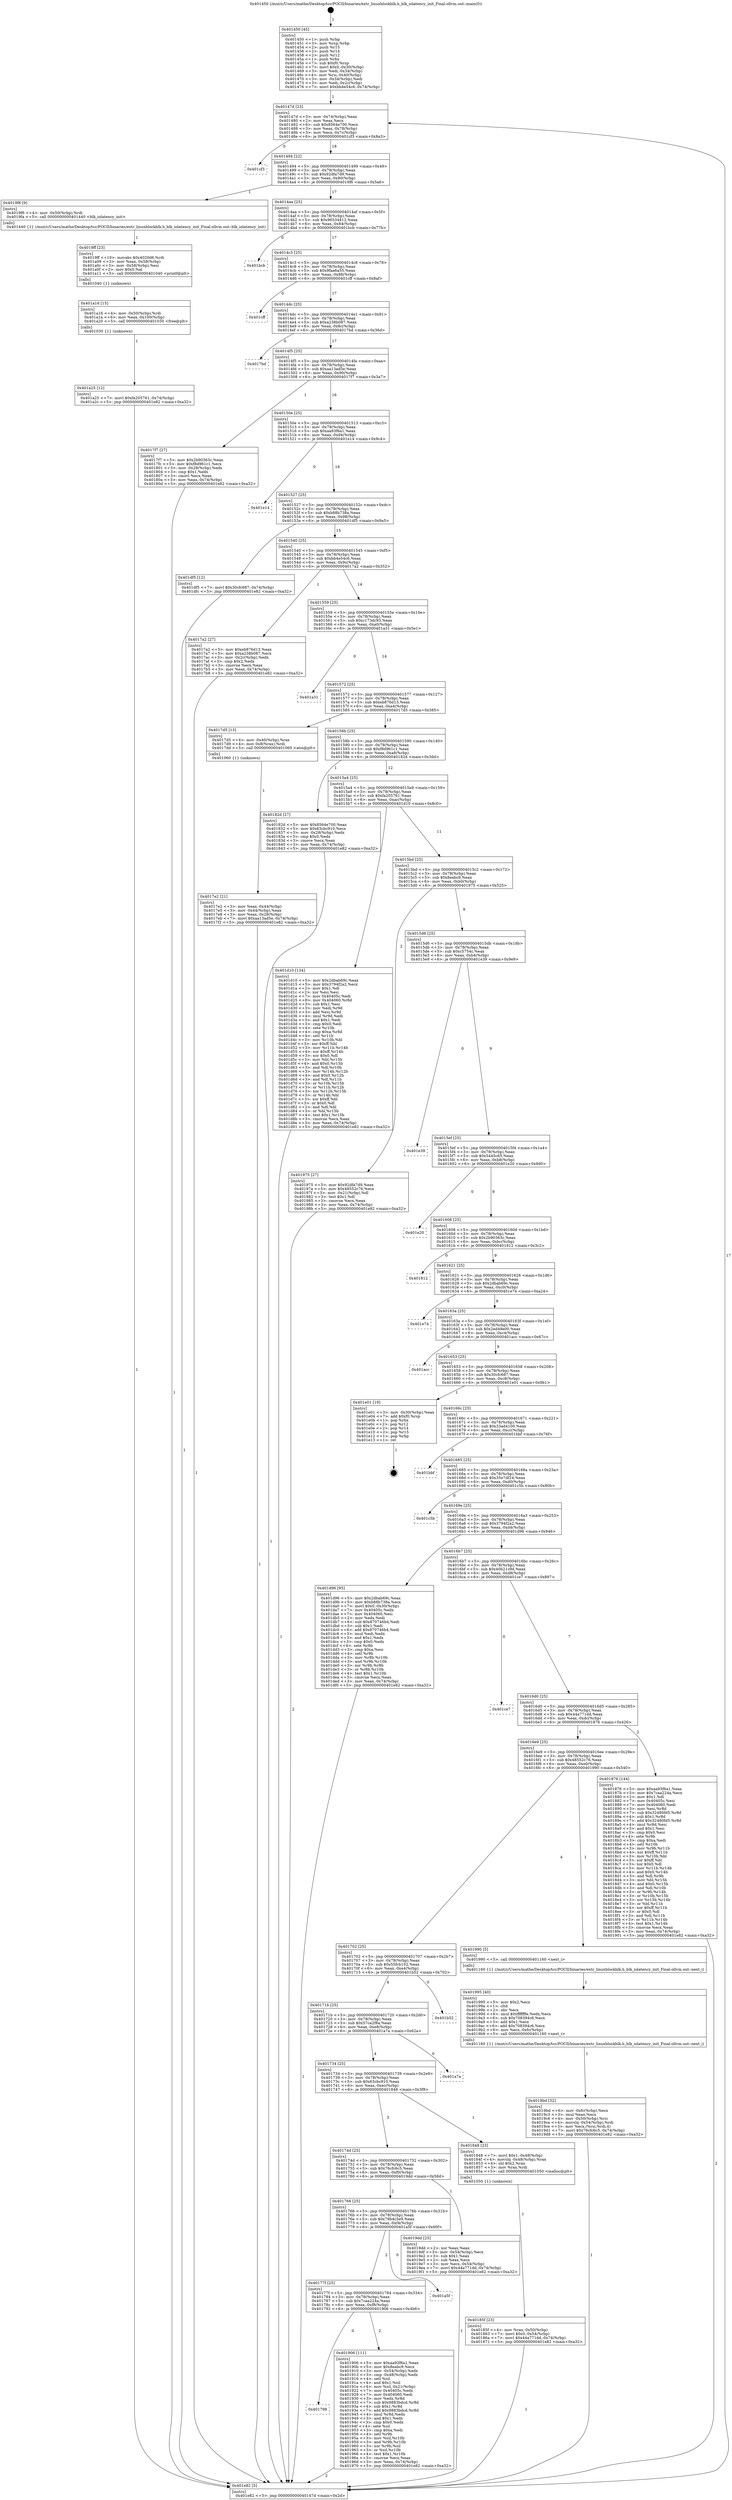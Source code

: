 digraph "0x401450" {
  label = "0x401450 (/mnt/c/Users/mathe/Desktop/tcc/POCII/binaries/extr_linuxblockblk.h_blk_iolatency_init_Final-ollvm.out::main(0))"
  labelloc = "t"
  node[shape=record]

  Entry [label="",width=0.3,height=0.3,shape=circle,fillcolor=black,style=filled]
  "0x40147d" [label="{
     0x40147d [23]\l
     | [instrs]\l
     &nbsp;&nbsp;0x40147d \<+3\>: mov -0x74(%rbp),%eax\l
     &nbsp;&nbsp;0x401480 \<+2\>: mov %eax,%ecx\l
     &nbsp;&nbsp;0x401482 \<+6\>: sub $0x8564e700,%ecx\l
     &nbsp;&nbsp;0x401488 \<+3\>: mov %eax,-0x78(%rbp)\l
     &nbsp;&nbsp;0x40148b \<+3\>: mov %ecx,-0x7c(%rbp)\l
     &nbsp;&nbsp;0x40148e \<+6\>: je 0000000000401cf3 \<main+0x8a3\>\l
  }"]
  "0x401cf3" [label="{
     0x401cf3\l
  }", style=dashed]
  "0x401494" [label="{
     0x401494 [22]\l
     | [instrs]\l
     &nbsp;&nbsp;0x401494 \<+5\>: jmp 0000000000401499 \<main+0x49\>\l
     &nbsp;&nbsp;0x401499 \<+3\>: mov -0x78(%rbp),%eax\l
     &nbsp;&nbsp;0x40149c \<+5\>: sub $0x92dfa7d9,%eax\l
     &nbsp;&nbsp;0x4014a1 \<+3\>: mov %eax,-0x80(%rbp)\l
     &nbsp;&nbsp;0x4014a4 \<+6\>: je 00000000004019f6 \<main+0x5a6\>\l
  }"]
  Exit [label="",width=0.3,height=0.3,shape=circle,fillcolor=black,style=filled,peripheries=2]
  "0x4019f6" [label="{
     0x4019f6 [9]\l
     | [instrs]\l
     &nbsp;&nbsp;0x4019f6 \<+4\>: mov -0x50(%rbp),%rdi\l
     &nbsp;&nbsp;0x4019fa \<+5\>: call 0000000000401440 \<blk_iolatency_init\>\l
     | [calls]\l
     &nbsp;&nbsp;0x401440 \{1\} (/mnt/c/Users/mathe/Desktop/tcc/POCII/binaries/extr_linuxblockblk.h_blk_iolatency_init_Final-ollvm.out::blk_iolatency_init)\l
  }"]
  "0x4014aa" [label="{
     0x4014aa [25]\l
     | [instrs]\l
     &nbsp;&nbsp;0x4014aa \<+5\>: jmp 00000000004014af \<main+0x5f\>\l
     &nbsp;&nbsp;0x4014af \<+3\>: mov -0x78(%rbp),%eax\l
     &nbsp;&nbsp;0x4014b2 \<+5\>: sub $0x96534412,%eax\l
     &nbsp;&nbsp;0x4014b7 \<+6\>: mov %eax,-0x84(%rbp)\l
     &nbsp;&nbsp;0x4014bd \<+6\>: je 0000000000401bcb \<main+0x77b\>\l
  }"]
  "0x401a25" [label="{
     0x401a25 [12]\l
     | [instrs]\l
     &nbsp;&nbsp;0x401a25 \<+7\>: movl $0xfa205761,-0x74(%rbp)\l
     &nbsp;&nbsp;0x401a2c \<+5\>: jmp 0000000000401e82 \<main+0xa32\>\l
  }"]
  "0x401bcb" [label="{
     0x401bcb\l
  }", style=dashed]
  "0x4014c3" [label="{
     0x4014c3 [25]\l
     | [instrs]\l
     &nbsp;&nbsp;0x4014c3 \<+5\>: jmp 00000000004014c8 \<main+0x78\>\l
     &nbsp;&nbsp;0x4014c8 \<+3\>: mov -0x78(%rbp),%eax\l
     &nbsp;&nbsp;0x4014cb \<+5\>: sub $0x9faa6a55,%eax\l
     &nbsp;&nbsp;0x4014d0 \<+6\>: mov %eax,-0x88(%rbp)\l
     &nbsp;&nbsp;0x4014d6 \<+6\>: je 0000000000401cff \<main+0x8af\>\l
  }"]
  "0x401a16" [label="{
     0x401a16 [15]\l
     | [instrs]\l
     &nbsp;&nbsp;0x401a16 \<+4\>: mov -0x50(%rbp),%rdi\l
     &nbsp;&nbsp;0x401a1a \<+6\>: mov %eax,-0x100(%rbp)\l
     &nbsp;&nbsp;0x401a20 \<+5\>: call 0000000000401030 \<free@plt\>\l
     | [calls]\l
     &nbsp;&nbsp;0x401030 \{1\} (unknown)\l
  }"]
  "0x401cff" [label="{
     0x401cff\l
  }", style=dashed]
  "0x4014dc" [label="{
     0x4014dc [25]\l
     | [instrs]\l
     &nbsp;&nbsp;0x4014dc \<+5\>: jmp 00000000004014e1 \<main+0x91\>\l
     &nbsp;&nbsp;0x4014e1 \<+3\>: mov -0x78(%rbp),%eax\l
     &nbsp;&nbsp;0x4014e4 \<+5\>: sub $0xa238b087,%eax\l
     &nbsp;&nbsp;0x4014e9 \<+6\>: mov %eax,-0x8c(%rbp)\l
     &nbsp;&nbsp;0x4014ef \<+6\>: je 00000000004017bd \<main+0x36d\>\l
  }"]
  "0x4019ff" [label="{
     0x4019ff [23]\l
     | [instrs]\l
     &nbsp;&nbsp;0x4019ff \<+10\>: movabs $0x4020d6,%rdi\l
     &nbsp;&nbsp;0x401a09 \<+3\>: mov %eax,-0x58(%rbp)\l
     &nbsp;&nbsp;0x401a0c \<+3\>: mov -0x58(%rbp),%esi\l
     &nbsp;&nbsp;0x401a0f \<+2\>: mov $0x0,%al\l
     &nbsp;&nbsp;0x401a11 \<+5\>: call 0000000000401040 \<printf@plt\>\l
     | [calls]\l
     &nbsp;&nbsp;0x401040 \{1\} (unknown)\l
  }"]
  "0x4017bd" [label="{
     0x4017bd\l
  }", style=dashed]
  "0x4014f5" [label="{
     0x4014f5 [25]\l
     | [instrs]\l
     &nbsp;&nbsp;0x4014f5 \<+5\>: jmp 00000000004014fa \<main+0xaa\>\l
     &nbsp;&nbsp;0x4014fa \<+3\>: mov -0x78(%rbp),%eax\l
     &nbsp;&nbsp;0x4014fd \<+5\>: sub $0xaa13ad5e,%eax\l
     &nbsp;&nbsp;0x401502 \<+6\>: mov %eax,-0x90(%rbp)\l
     &nbsp;&nbsp;0x401508 \<+6\>: je 00000000004017f7 \<main+0x3a7\>\l
  }"]
  "0x4019bd" [label="{
     0x4019bd [32]\l
     | [instrs]\l
     &nbsp;&nbsp;0x4019bd \<+6\>: mov -0xfc(%rbp),%ecx\l
     &nbsp;&nbsp;0x4019c3 \<+3\>: imul %eax,%ecx\l
     &nbsp;&nbsp;0x4019c6 \<+4\>: mov -0x50(%rbp),%rsi\l
     &nbsp;&nbsp;0x4019ca \<+4\>: movslq -0x54(%rbp),%rdi\l
     &nbsp;&nbsp;0x4019ce \<+3\>: mov %ecx,(%rsi,%rdi,4)\l
     &nbsp;&nbsp;0x4019d1 \<+7\>: movl $0x76cfc6c5,-0x74(%rbp)\l
     &nbsp;&nbsp;0x4019d8 \<+5\>: jmp 0000000000401e82 \<main+0xa32\>\l
  }"]
  "0x4017f7" [label="{
     0x4017f7 [27]\l
     | [instrs]\l
     &nbsp;&nbsp;0x4017f7 \<+5\>: mov $0x2b90363c,%eax\l
     &nbsp;&nbsp;0x4017fc \<+5\>: mov $0xf8d961c1,%ecx\l
     &nbsp;&nbsp;0x401801 \<+3\>: mov -0x28(%rbp),%edx\l
     &nbsp;&nbsp;0x401804 \<+3\>: cmp $0x1,%edx\l
     &nbsp;&nbsp;0x401807 \<+3\>: cmovl %ecx,%eax\l
     &nbsp;&nbsp;0x40180a \<+3\>: mov %eax,-0x74(%rbp)\l
     &nbsp;&nbsp;0x40180d \<+5\>: jmp 0000000000401e82 \<main+0xa32\>\l
  }"]
  "0x40150e" [label="{
     0x40150e [25]\l
     | [instrs]\l
     &nbsp;&nbsp;0x40150e \<+5\>: jmp 0000000000401513 \<main+0xc3\>\l
     &nbsp;&nbsp;0x401513 \<+3\>: mov -0x78(%rbp),%eax\l
     &nbsp;&nbsp;0x401516 \<+5\>: sub $0xaa93f6a1,%eax\l
     &nbsp;&nbsp;0x40151b \<+6\>: mov %eax,-0x94(%rbp)\l
     &nbsp;&nbsp;0x401521 \<+6\>: je 0000000000401e14 \<main+0x9c4\>\l
  }"]
  "0x401995" [label="{
     0x401995 [40]\l
     | [instrs]\l
     &nbsp;&nbsp;0x401995 \<+5\>: mov $0x2,%ecx\l
     &nbsp;&nbsp;0x40199a \<+1\>: cltd\l
     &nbsp;&nbsp;0x40199b \<+2\>: idiv %ecx\l
     &nbsp;&nbsp;0x40199d \<+6\>: imul $0xfffffffe,%edx,%ecx\l
     &nbsp;&nbsp;0x4019a3 \<+6\>: sub $0x708394c6,%ecx\l
     &nbsp;&nbsp;0x4019a9 \<+3\>: add $0x1,%ecx\l
     &nbsp;&nbsp;0x4019ac \<+6\>: add $0x708394c6,%ecx\l
     &nbsp;&nbsp;0x4019b2 \<+6\>: mov %ecx,-0xfc(%rbp)\l
     &nbsp;&nbsp;0x4019b8 \<+5\>: call 0000000000401160 \<next_i\>\l
     | [calls]\l
     &nbsp;&nbsp;0x401160 \{1\} (/mnt/c/Users/mathe/Desktop/tcc/POCII/binaries/extr_linuxblockblk.h_blk_iolatency_init_Final-ollvm.out::next_i)\l
  }"]
  "0x401e14" [label="{
     0x401e14\l
  }", style=dashed]
  "0x401527" [label="{
     0x401527 [25]\l
     | [instrs]\l
     &nbsp;&nbsp;0x401527 \<+5\>: jmp 000000000040152c \<main+0xdc\>\l
     &nbsp;&nbsp;0x40152c \<+3\>: mov -0x78(%rbp),%eax\l
     &nbsp;&nbsp;0x40152f \<+5\>: sub $0xb88b738a,%eax\l
     &nbsp;&nbsp;0x401534 \<+6\>: mov %eax,-0x98(%rbp)\l
     &nbsp;&nbsp;0x40153a \<+6\>: je 0000000000401df5 \<main+0x9a5\>\l
  }"]
  "0x401798" [label="{
     0x401798\l
  }", style=dashed]
  "0x401df5" [label="{
     0x401df5 [12]\l
     | [instrs]\l
     &nbsp;&nbsp;0x401df5 \<+7\>: movl $0x30cfc687,-0x74(%rbp)\l
     &nbsp;&nbsp;0x401dfc \<+5\>: jmp 0000000000401e82 \<main+0xa32\>\l
  }"]
  "0x401540" [label="{
     0x401540 [25]\l
     | [instrs]\l
     &nbsp;&nbsp;0x401540 \<+5\>: jmp 0000000000401545 \<main+0xf5\>\l
     &nbsp;&nbsp;0x401545 \<+3\>: mov -0x78(%rbp),%eax\l
     &nbsp;&nbsp;0x401548 \<+5\>: sub $0xbb4e54c6,%eax\l
     &nbsp;&nbsp;0x40154d \<+6\>: mov %eax,-0x9c(%rbp)\l
     &nbsp;&nbsp;0x401553 \<+6\>: je 00000000004017a2 \<main+0x352\>\l
  }"]
  "0x401906" [label="{
     0x401906 [111]\l
     | [instrs]\l
     &nbsp;&nbsp;0x401906 \<+5\>: mov $0xaa93f6a1,%eax\l
     &nbsp;&nbsp;0x40190b \<+5\>: mov $0x8eabc9,%ecx\l
     &nbsp;&nbsp;0x401910 \<+3\>: mov -0x54(%rbp),%edx\l
     &nbsp;&nbsp;0x401913 \<+3\>: cmp -0x48(%rbp),%edx\l
     &nbsp;&nbsp;0x401916 \<+4\>: setl %sil\l
     &nbsp;&nbsp;0x40191a \<+4\>: and $0x1,%sil\l
     &nbsp;&nbsp;0x40191e \<+4\>: mov %sil,-0x21(%rbp)\l
     &nbsp;&nbsp;0x401922 \<+7\>: mov 0x40405c,%edx\l
     &nbsp;&nbsp;0x401929 \<+7\>: mov 0x404060,%edi\l
     &nbsp;&nbsp;0x401930 \<+3\>: mov %edx,%r8d\l
     &nbsp;&nbsp;0x401933 \<+7\>: sub $0x9883bdcd,%r8d\l
     &nbsp;&nbsp;0x40193a \<+4\>: sub $0x1,%r8d\l
     &nbsp;&nbsp;0x40193e \<+7\>: add $0x9883bdcd,%r8d\l
     &nbsp;&nbsp;0x401945 \<+4\>: imul %r8d,%edx\l
     &nbsp;&nbsp;0x401949 \<+3\>: and $0x1,%edx\l
     &nbsp;&nbsp;0x40194c \<+3\>: cmp $0x0,%edx\l
     &nbsp;&nbsp;0x40194f \<+4\>: sete %sil\l
     &nbsp;&nbsp;0x401953 \<+3\>: cmp $0xa,%edi\l
     &nbsp;&nbsp;0x401956 \<+4\>: setl %r9b\l
     &nbsp;&nbsp;0x40195a \<+3\>: mov %sil,%r10b\l
     &nbsp;&nbsp;0x40195d \<+3\>: and %r9b,%r10b\l
     &nbsp;&nbsp;0x401960 \<+3\>: xor %r9b,%sil\l
     &nbsp;&nbsp;0x401963 \<+3\>: or %sil,%r10b\l
     &nbsp;&nbsp;0x401966 \<+4\>: test $0x1,%r10b\l
     &nbsp;&nbsp;0x40196a \<+3\>: cmovne %ecx,%eax\l
     &nbsp;&nbsp;0x40196d \<+3\>: mov %eax,-0x74(%rbp)\l
     &nbsp;&nbsp;0x401970 \<+5\>: jmp 0000000000401e82 \<main+0xa32\>\l
  }"]
  "0x4017a2" [label="{
     0x4017a2 [27]\l
     | [instrs]\l
     &nbsp;&nbsp;0x4017a2 \<+5\>: mov $0xeb876d13,%eax\l
     &nbsp;&nbsp;0x4017a7 \<+5\>: mov $0xa238b087,%ecx\l
     &nbsp;&nbsp;0x4017ac \<+3\>: mov -0x2c(%rbp),%edx\l
     &nbsp;&nbsp;0x4017af \<+3\>: cmp $0x2,%edx\l
     &nbsp;&nbsp;0x4017b2 \<+3\>: cmovne %ecx,%eax\l
     &nbsp;&nbsp;0x4017b5 \<+3\>: mov %eax,-0x74(%rbp)\l
     &nbsp;&nbsp;0x4017b8 \<+5\>: jmp 0000000000401e82 \<main+0xa32\>\l
  }"]
  "0x401559" [label="{
     0x401559 [25]\l
     | [instrs]\l
     &nbsp;&nbsp;0x401559 \<+5\>: jmp 000000000040155e \<main+0x10e\>\l
     &nbsp;&nbsp;0x40155e \<+3\>: mov -0x78(%rbp),%eax\l
     &nbsp;&nbsp;0x401561 \<+5\>: sub $0xc173dc93,%eax\l
     &nbsp;&nbsp;0x401566 \<+6\>: mov %eax,-0xa0(%rbp)\l
     &nbsp;&nbsp;0x40156c \<+6\>: je 0000000000401a31 \<main+0x5e1\>\l
  }"]
  "0x401e82" [label="{
     0x401e82 [5]\l
     | [instrs]\l
     &nbsp;&nbsp;0x401e82 \<+5\>: jmp 000000000040147d \<main+0x2d\>\l
  }"]
  "0x401450" [label="{
     0x401450 [45]\l
     | [instrs]\l
     &nbsp;&nbsp;0x401450 \<+1\>: push %rbp\l
     &nbsp;&nbsp;0x401451 \<+3\>: mov %rsp,%rbp\l
     &nbsp;&nbsp;0x401454 \<+2\>: push %r15\l
     &nbsp;&nbsp;0x401456 \<+2\>: push %r14\l
     &nbsp;&nbsp;0x401458 \<+2\>: push %r12\l
     &nbsp;&nbsp;0x40145a \<+1\>: push %rbx\l
     &nbsp;&nbsp;0x40145b \<+7\>: sub $0xf0,%rsp\l
     &nbsp;&nbsp;0x401462 \<+7\>: movl $0x0,-0x30(%rbp)\l
     &nbsp;&nbsp;0x401469 \<+3\>: mov %edi,-0x34(%rbp)\l
     &nbsp;&nbsp;0x40146c \<+4\>: mov %rsi,-0x40(%rbp)\l
     &nbsp;&nbsp;0x401470 \<+3\>: mov -0x34(%rbp),%edi\l
     &nbsp;&nbsp;0x401473 \<+3\>: mov %edi,-0x2c(%rbp)\l
     &nbsp;&nbsp;0x401476 \<+7\>: movl $0xbb4e54c6,-0x74(%rbp)\l
  }"]
  "0x40177f" [label="{
     0x40177f [25]\l
     | [instrs]\l
     &nbsp;&nbsp;0x40177f \<+5\>: jmp 0000000000401784 \<main+0x334\>\l
     &nbsp;&nbsp;0x401784 \<+3\>: mov -0x78(%rbp),%eax\l
     &nbsp;&nbsp;0x401787 \<+5\>: sub $0x7caa224a,%eax\l
     &nbsp;&nbsp;0x40178c \<+6\>: mov %eax,-0xf8(%rbp)\l
     &nbsp;&nbsp;0x401792 \<+6\>: je 0000000000401906 \<main+0x4b6\>\l
  }"]
  "0x401a31" [label="{
     0x401a31\l
  }", style=dashed]
  "0x401572" [label="{
     0x401572 [25]\l
     | [instrs]\l
     &nbsp;&nbsp;0x401572 \<+5\>: jmp 0000000000401577 \<main+0x127\>\l
     &nbsp;&nbsp;0x401577 \<+3\>: mov -0x78(%rbp),%eax\l
     &nbsp;&nbsp;0x40157a \<+5\>: sub $0xeb876d13,%eax\l
     &nbsp;&nbsp;0x40157f \<+6\>: mov %eax,-0xa4(%rbp)\l
     &nbsp;&nbsp;0x401585 \<+6\>: je 00000000004017d5 \<main+0x385\>\l
  }"]
  "0x401a5f" [label="{
     0x401a5f\l
  }", style=dashed]
  "0x4017d5" [label="{
     0x4017d5 [13]\l
     | [instrs]\l
     &nbsp;&nbsp;0x4017d5 \<+4\>: mov -0x40(%rbp),%rax\l
     &nbsp;&nbsp;0x4017d9 \<+4\>: mov 0x8(%rax),%rdi\l
     &nbsp;&nbsp;0x4017dd \<+5\>: call 0000000000401060 \<atoi@plt\>\l
     | [calls]\l
     &nbsp;&nbsp;0x401060 \{1\} (unknown)\l
  }"]
  "0x40158b" [label="{
     0x40158b [25]\l
     | [instrs]\l
     &nbsp;&nbsp;0x40158b \<+5\>: jmp 0000000000401590 \<main+0x140\>\l
     &nbsp;&nbsp;0x401590 \<+3\>: mov -0x78(%rbp),%eax\l
     &nbsp;&nbsp;0x401593 \<+5\>: sub $0xf8d961c1,%eax\l
     &nbsp;&nbsp;0x401598 \<+6\>: mov %eax,-0xa8(%rbp)\l
     &nbsp;&nbsp;0x40159e \<+6\>: je 000000000040182d \<main+0x3dd\>\l
  }"]
  "0x4017e2" [label="{
     0x4017e2 [21]\l
     | [instrs]\l
     &nbsp;&nbsp;0x4017e2 \<+3\>: mov %eax,-0x44(%rbp)\l
     &nbsp;&nbsp;0x4017e5 \<+3\>: mov -0x44(%rbp),%eax\l
     &nbsp;&nbsp;0x4017e8 \<+3\>: mov %eax,-0x28(%rbp)\l
     &nbsp;&nbsp;0x4017eb \<+7\>: movl $0xaa13ad5e,-0x74(%rbp)\l
     &nbsp;&nbsp;0x4017f2 \<+5\>: jmp 0000000000401e82 \<main+0xa32\>\l
  }"]
  "0x401766" [label="{
     0x401766 [25]\l
     | [instrs]\l
     &nbsp;&nbsp;0x401766 \<+5\>: jmp 000000000040176b \<main+0x31b\>\l
     &nbsp;&nbsp;0x40176b \<+3\>: mov -0x78(%rbp),%eax\l
     &nbsp;&nbsp;0x40176e \<+5\>: sub $0x79b4c5e9,%eax\l
     &nbsp;&nbsp;0x401773 \<+6\>: mov %eax,-0xf4(%rbp)\l
     &nbsp;&nbsp;0x401779 \<+6\>: je 0000000000401a5f \<main+0x60f\>\l
  }"]
  "0x40182d" [label="{
     0x40182d [27]\l
     | [instrs]\l
     &nbsp;&nbsp;0x40182d \<+5\>: mov $0x8564e700,%eax\l
     &nbsp;&nbsp;0x401832 \<+5\>: mov $0x63cbc910,%ecx\l
     &nbsp;&nbsp;0x401837 \<+3\>: mov -0x28(%rbp),%edx\l
     &nbsp;&nbsp;0x40183a \<+3\>: cmp $0x0,%edx\l
     &nbsp;&nbsp;0x40183d \<+3\>: cmove %ecx,%eax\l
     &nbsp;&nbsp;0x401840 \<+3\>: mov %eax,-0x74(%rbp)\l
     &nbsp;&nbsp;0x401843 \<+5\>: jmp 0000000000401e82 \<main+0xa32\>\l
  }"]
  "0x4015a4" [label="{
     0x4015a4 [25]\l
     | [instrs]\l
     &nbsp;&nbsp;0x4015a4 \<+5\>: jmp 00000000004015a9 \<main+0x159\>\l
     &nbsp;&nbsp;0x4015a9 \<+3\>: mov -0x78(%rbp),%eax\l
     &nbsp;&nbsp;0x4015ac \<+5\>: sub $0xfa205761,%eax\l
     &nbsp;&nbsp;0x4015b1 \<+6\>: mov %eax,-0xac(%rbp)\l
     &nbsp;&nbsp;0x4015b7 \<+6\>: je 0000000000401d10 \<main+0x8c0\>\l
  }"]
  "0x4019dd" [label="{
     0x4019dd [25]\l
     | [instrs]\l
     &nbsp;&nbsp;0x4019dd \<+2\>: xor %eax,%eax\l
     &nbsp;&nbsp;0x4019df \<+3\>: mov -0x54(%rbp),%ecx\l
     &nbsp;&nbsp;0x4019e2 \<+3\>: sub $0x1,%eax\l
     &nbsp;&nbsp;0x4019e5 \<+2\>: sub %eax,%ecx\l
     &nbsp;&nbsp;0x4019e7 \<+3\>: mov %ecx,-0x54(%rbp)\l
     &nbsp;&nbsp;0x4019ea \<+7\>: movl $0x44a771dd,-0x74(%rbp)\l
     &nbsp;&nbsp;0x4019f1 \<+5\>: jmp 0000000000401e82 \<main+0xa32\>\l
  }"]
  "0x401d10" [label="{
     0x401d10 [134]\l
     | [instrs]\l
     &nbsp;&nbsp;0x401d10 \<+5\>: mov $0x2dbab69c,%eax\l
     &nbsp;&nbsp;0x401d15 \<+5\>: mov $0x3794f2a2,%ecx\l
     &nbsp;&nbsp;0x401d1a \<+2\>: mov $0x1,%dl\l
     &nbsp;&nbsp;0x401d1c \<+2\>: xor %esi,%esi\l
     &nbsp;&nbsp;0x401d1e \<+7\>: mov 0x40405c,%edi\l
     &nbsp;&nbsp;0x401d25 \<+8\>: mov 0x404060,%r8d\l
     &nbsp;&nbsp;0x401d2d \<+3\>: sub $0x1,%esi\l
     &nbsp;&nbsp;0x401d30 \<+3\>: mov %edi,%r9d\l
     &nbsp;&nbsp;0x401d33 \<+3\>: add %esi,%r9d\l
     &nbsp;&nbsp;0x401d36 \<+4\>: imul %r9d,%edi\l
     &nbsp;&nbsp;0x401d3a \<+3\>: and $0x1,%edi\l
     &nbsp;&nbsp;0x401d3d \<+3\>: cmp $0x0,%edi\l
     &nbsp;&nbsp;0x401d40 \<+4\>: sete %r10b\l
     &nbsp;&nbsp;0x401d44 \<+4\>: cmp $0xa,%r8d\l
     &nbsp;&nbsp;0x401d48 \<+4\>: setl %r11b\l
     &nbsp;&nbsp;0x401d4c \<+3\>: mov %r10b,%bl\l
     &nbsp;&nbsp;0x401d4f \<+3\>: xor $0xff,%bl\l
     &nbsp;&nbsp;0x401d52 \<+3\>: mov %r11b,%r14b\l
     &nbsp;&nbsp;0x401d55 \<+4\>: xor $0xff,%r14b\l
     &nbsp;&nbsp;0x401d59 \<+3\>: xor $0x0,%dl\l
     &nbsp;&nbsp;0x401d5c \<+3\>: mov %bl,%r15b\l
     &nbsp;&nbsp;0x401d5f \<+4\>: and $0x0,%r15b\l
     &nbsp;&nbsp;0x401d63 \<+3\>: and %dl,%r10b\l
     &nbsp;&nbsp;0x401d66 \<+3\>: mov %r14b,%r12b\l
     &nbsp;&nbsp;0x401d69 \<+4\>: and $0x0,%r12b\l
     &nbsp;&nbsp;0x401d6d \<+3\>: and %dl,%r11b\l
     &nbsp;&nbsp;0x401d70 \<+3\>: or %r10b,%r15b\l
     &nbsp;&nbsp;0x401d73 \<+3\>: or %r11b,%r12b\l
     &nbsp;&nbsp;0x401d76 \<+3\>: xor %r12b,%r15b\l
     &nbsp;&nbsp;0x401d79 \<+3\>: or %r14b,%bl\l
     &nbsp;&nbsp;0x401d7c \<+3\>: xor $0xff,%bl\l
     &nbsp;&nbsp;0x401d7f \<+3\>: or $0x0,%dl\l
     &nbsp;&nbsp;0x401d82 \<+2\>: and %dl,%bl\l
     &nbsp;&nbsp;0x401d84 \<+3\>: or %bl,%r15b\l
     &nbsp;&nbsp;0x401d87 \<+4\>: test $0x1,%r15b\l
     &nbsp;&nbsp;0x401d8b \<+3\>: cmovne %ecx,%eax\l
     &nbsp;&nbsp;0x401d8e \<+3\>: mov %eax,-0x74(%rbp)\l
     &nbsp;&nbsp;0x401d91 \<+5\>: jmp 0000000000401e82 \<main+0xa32\>\l
  }"]
  "0x4015bd" [label="{
     0x4015bd [25]\l
     | [instrs]\l
     &nbsp;&nbsp;0x4015bd \<+5\>: jmp 00000000004015c2 \<main+0x172\>\l
     &nbsp;&nbsp;0x4015c2 \<+3\>: mov -0x78(%rbp),%eax\l
     &nbsp;&nbsp;0x4015c5 \<+5\>: sub $0x8eabc9,%eax\l
     &nbsp;&nbsp;0x4015ca \<+6\>: mov %eax,-0xb0(%rbp)\l
     &nbsp;&nbsp;0x4015d0 \<+6\>: je 0000000000401975 \<main+0x525\>\l
  }"]
  "0x40185f" [label="{
     0x40185f [23]\l
     | [instrs]\l
     &nbsp;&nbsp;0x40185f \<+4\>: mov %rax,-0x50(%rbp)\l
     &nbsp;&nbsp;0x401863 \<+7\>: movl $0x0,-0x54(%rbp)\l
     &nbsp;&nbsp;0x40186a \<+7\>: movl $0x44a771dd,-0x74(%rbp)\l
     &nbsp;&nbsp;0x401871 \<+5\>: jmp 0000000000401e82 \<main+0xa32\>\l
  }"]
  "0x401975" [label="{
     0x401975 [27]\l
     | [instrs]\l
     &nbsp;&nbsp;0x401975 \<+5\>: mov $0x92dfa7d9,%eax\l
     &nbsp;&nbsp;0x40197a \<+5\>: mov $0x48552c76,%ecx\l
     &nbsp;&nbsp;0x40197f \<+3\>: mov -0x21(%rbp),%dl\l
     &nbsp;&nbsp;0x401982 \<+3\>: test $0x1,%dl\l
     &nbsp;&nbsp;0x401985 \<+3\>: cmovne %ecx,%eax\l
     &nbsp;&nbsp;0x401988 \<+3\>: mov %eax,-0x74(%rbp)\l
     &nbsp;&nbsp;0x40198b \<+5\>: jmp 0000000000401e82 \<main+0xa32\>\l
  }"]
  "0x4015d6" [label="{
     0x4015d6 [25]\l
     | [instrs]\l
     &nbsp;&nbsp;0x4015d6 \<+5\>: jmp 00000000004015db \<main+0x18b\>\l
     &nbsp;&nbsp;0x4015db \<+3\>: mov -0x78(%rbp),%eax\l
     &nbsp;&nbsp;0x4015de \<+5\>: sub $0xc5754c,%eax\l
     &nbsp;&nbsp;0x4015e3 \<+6\>: mov %eax,-0xb4(%rbp)\l
     &nbsp;&nbsp;0x4015e9 \<+6\>: je 0000000000401e39 \<main+0x9e9\>\l
  }"]
  "0x40174d" [label="{
     0x40174d [25]\l
     | [instrs]\l
     &nbsp;&nbsp;0x40174d \<+5\>: jmp 0000000000401752 \<main+0x302\>\l
     &nbsp;&nbsp;0x401752 \<+3\>: mov -0x78(%rbp),%eax\l
     &nbsp;&nbsp;0x401755 \<+5\>: sub $0x76cfc6c5,%eax\l
     &nbsp;&nbsp;0x40175a \<+6\>: mov %eax,-0xf0(%rbp)\l
     &nbsp;&nbsp;0x401760 \<+6\>: je 00000000004019dd \<main+0x58d\>\l
  }"]
  "0x401e39" [label="{
     0x401e39\l
  }", style=dashed]
  "0x4015ef" [label="{
     0x4015ef [25]\l
     | [instrs]\l
     &nbsp;&nbsp;0x4015ef \<+5\>: jmp 00000000004015f4 \<main+0x1a4\>\l
     &nbsp;&nbsp;0x4015f4 \<+3\>: mov -0x78(%rbp),%eax\l
     &nbsp;&nbsp;0x4015f7 \<+5\>: sub $0x5445c65,%eax\l
     &nbsp;&nbsp;0x4015fc \<+6\>: mov %eax,-0xb8(%rbp)\l
     &nbsp;&nbsp;0x401602 \<+6\>: je 0000000000401e20 \<main+0x9d0\>\l
  }"]
  "0x401848" [label="{
     0x401848 [23]\l
     | [instrs]\l
     &nbsp;&nbsp;0x401848 \<+7\>: movl $0x1,-0x48(%rbp)\l
     &nbsp;&nbsp;0x40184f \<+4\>: movslq -0x48(%rbp),%rax\l
     &nbsp;&nbsp;0x401853 \<+4\>: shl $0x2,%rax\l
     &nbsp;&nbsp;0x401857 \<+3\>: mov %rax,%rdi\l
     &nbsp;&nbsp;0x40185a \<+5\>: call 0000000000401050 \<malloc@plt\>\l
     | [calls]\l
     &nbsp;&nbsp;0x401050 \{1\} (unknown)\l
  }"]
  "0x401e20" [label="{
     0x401e20\l
  }", style=dashed]
  "0x401608" [label="{
     0x401608 [25]\l
     | [instrs]\l
     &nbsp;&nbsp;0x401608 \<+5\>: jmp 000000000040160d \<main+0x1bd\>\l
     &nbsp;&nbsp;0x40160d \<+3\>: mov -0x78(%rbp),%eax\l
     &nbsp;&nbsp;0x401610 \<+5\>: sub $0x2b90363c,%eax\l
     &nbsp;&nbsp;0x401615 \<+6\>: mov %eax,-0xbc(%rbp)\l
     &nbsp;&nbsp;0x40161b \<+6\>: je 0000000000401812 \<main+0x3c2\>\l
  }"]
  "0x401734" [label="{
     0x401734 [25]\l
     | [instrs]\l
     &nbsp;&nbsp;0x401734 \<+5\>: jmp 0000000000401739 \<main+0x2e9\>\l
     &nbsp;&nbsp;0x401739 \<+3\>: mov -0x78(%rbp),%eax\l
     &nbsp;&nbsp;0x40173c \<+5\>: sub $0x63cbc910,%eax\l
     &nbsp;&nbsp;0x401741 \<+6\>: mov %eax,-0xec(%rbp)\l
     &nbsp;&nbsp;0x401747 \<+6\>: je 0000000000401848 \<main+0x3f8\>\l
  }"]
  "0x401812" [label="{
     0x401812\l
  }", style=dashed]
  "0x401621" [label="{
     0x401621 [25]\l
     | [instrs]\l
     &nbsp;&nbsp;0x401621 \<+5\>: jmp 0000000000401626 \<main+0x1d6\>\l
     &nbsp;&nbsp;0x401626 \<+3\>: mov -0x78(%rbp),%eax\l
     &nbsp;&nbsp;0x401629 \<+5\>: sub $0x2dbab69c,%eax\l
     &nbsp;&nbsp;0x40162e \<+6\>: mov %eax,-0xc0(%rbp)\l
     &nbsp;&nbsp;0x401634 \<+6\>: je 0000000000401e74 \<main+0xa24\>\l
  }"]
  "0x401a7a" [label="{
     0x401a7a\l
  }", style=dashed]
  "0x401e74" [label="{
     0x401e74\l
  }", style=dashed]
  "0x40163a" [label="{
     0x40163a [25]\l
     | [instrs]\l
     &nbsp;&nbsp;0x40163a \<+5\>: jmp 000000000040163f \<main+0x1ef\>\l
     &nbsp;&nbsp;0x40163f \<+3\>: mov -0x78(%rbp),%eax\l
     &nbsp;&nbsp;0x401642 \<+5\>: sub $0x2ed49e00,%eax\l
     &nbsp;&nbsp;0x401647 \<+6\>: mov %eax,-0xc4(%rbp)\l
     &nbsp;&nbsp;0x40164d \<+6\>: je 0000000000401acc \<main+0x67c\>\l
  }"]
  "0x40171b" [label="{
     0x40171b [25]\l
     | [instrs]\l
     &nbsp;&nbsp;0x40171b \<+5\>: jmp 0000000000401720 \<main+0x2d0\>\l
     &nbsp;&nbsp;0x401720 \<+3\>: mov -0x78(%rbp),%eax\l
     &nbsp;&nbsp;0x401723 \<+5\>: sub $0x57ca2f8a,%eax\l
     &nbsp;&nbsp;0x401728 \<+6\>: mov %eax,-0xe8(%rbp)\l
     &nbsp;&nbsp;0x40172e \<+6\>: je 0000000000401a7a \<main+0x62a\>\l
  }"]
  "0x401acc" [label="{
     0x401acc\l
  }", style=dashed]
  "0x401653" [label="{
     0x401653 [25]\l
     | [instrs]\l
     &nbsp;&nbsp;0x401653 \<+5\>: jmp 0000000000401658 \<main+0x208\>\l
     &nbsp;&nbsp;0x401658 \<+3\>: mov -0x78(%rbp),%eax\l
     &nbsp;&nbsp;0x40165b \<+5\>: sub $0x30cfc687,%eax\l
     &nbsp;&nbsp;0x401660 \<+6\>: mov %eax,-0xc8(%rbp)\l
     &nbsp;&nbsp;0x401666 \<+6\>: je 0000000000401e01 \<main+0x9b1\>\l
  }"]
  "0x401b52" [label="{
     0x401b52\l
  }", style=dashed]
  "0x401e01" [label="{
     0x401e01 [19]\l
     | [instrs]\l
     &nbsp;&nbsp;0x401e01 \<+3\>: mov -0x30(%rbp),%eax\l
     &nbsp;&nbsp;0x401e04 \<+7\>: add $0xf0,%rsp\l
     &nbsp;&nbsp;0x401e0b \<+1\>: pop %rbx\l
     &nbsp;&nbsp;0x401e0c \<+2\>: pop %r12\l
     &nbsp;&nbsp;0x401e0e \<+2\>: pop %r14\l
     &nbsp;&nbsp;0x401e10 \<+2\>: pop %r15\l
     &nbsp;&nbsp;0x401e12 \<+1\>: pop %rbp\l
     &nbsp;&nbsp;0x401e13 \<+1\>: ret\l
  }"]
  "0x40166c" [label="{
     0x40166c [25]\l
     | [instrs]\l
     &nbsp;&nbsp;0x40166c \<+5\>: jmp 0000000000401671 \<main+0x221\>\l
     &nbsp;&nbsp;0x401671 \<+3\>: mov -0x78(%rbp),%eax\l
     &nbsp;&nbsp;0x401674 \<+5\>: sub $0x33ad4100,%eax\l
     &nbsp;&nbsp;0x401679 \<+6\>: mov %eax,-0xcc(%rbp)\l
     &nbsp;&nbsp;0x40167f \<+6\>: je 0000000000401bbf \<main+0x76f\>\l
  }"]
  "0x401702" [label="{
     0x401702 [25]\l
     | [instrs]\l
     &nbsp;&nbsp;0x401702 \<+5\>: jmp 0000000000401707 \<main+0x2b7\>\l
     &nbsp;&nbsp;0x401707 \<+3\>: mov -0x78(%rbp),%eax\l
     &nbsp;&nbsp;0x40170a \<+5\>: sub $0x55fcb102,%eax\l
     &nbsp;&nbsp;0x40170f \<+6\>: mov %eax,-0xe4(%rbp)\l
     &nbsp;&nbsp;0x401715 \<+6\>: je 0000000000401b52 \<main+0x702\>\l
  }"]
  "0x401bbf" [label="{
     0x401bbf\l
  }", style=dashed]
  "0x401685" [label="{
     0x401685 [25]\l
     | [instrs]\l
     &nbsp;&nbsp;0x401685 \<+5\>: jmp 000000000040168a \<main+0x23a\>\l
     &nbsp;&nbsp;0x40168a \<+3\>: mov -0x78(%rbp),%eax\l
     &nbsp;&nbsp;0x40168d \<+5\>: sub $0x35e7df24,%eax\l
     &nbsp;&nbsp;0x401692 \<+6\>: mov %eax,-0xd0(%rbp)\l
     &nbsp;&nbsp;0x401698 \<+6\>: je 0000000000401c5b \<main+0x80b\>\l
  }"]
  "0x401990" [label="{
     0x401990 [5]\l
     | [instrs]\l
     &nbsp;&nbsp;0x401990 \<+5\>: call 0000000000401160 \<next_i\>\l
     | [calls]\l
     &nbsp;&nbsp;0x401160 \{1\} (/mnt/c/Users/mathe/Desktop/tcc/POCII/binaries/extr_linuxblockblk.h_blk_iolatency_init_Final-ollvm.out::next_i)\l
  }"]
  "0x401c5b" [label="{
     0x401c5b\l
  }", style=dashed]
  "0x40169e" [label="{
     0x40169e [25]\l
     | [instrs]\l
     &nbsp;&nbsp;0x40169e \<+5\>: jmp 00000000004016a3 \<main+0x253\>\l
     &nbsp;&nbsp;0x4016a3 \<+3\>: mov -0x78(%rbp),%eax\l
     &nbsp;&nbsp;0x4016a6 \<+5\>: sub $0x3794f2a2,%eax\l
     &nbsp;&nbsp;0x4016ab \<+6\>: mov %eax,-0xd4(%rbp)\l
     &nbsp;&nbsp;0x4016b1 \<+6\>: je 0000000000401d96 \<main+0x946\>\l
  }"]
  "0x4016e9" [label="{
     0x4016e9 [25]\l
     | [instrs]\l
     &nbsp;&nbsp;0x4016e9 \<+5\>: jmp 00000000004016ee \<main+0x29e\>\l
     &nbsp;&nbsp;0x4016ee \<+3\>: mov -0x78(%rbp),%eax\l
     &nbsp;&nbsp;0x4016f1 \<+5\>: sub $0x48552c76,%eax\l
     &nbsp;&nbsp;0x4016f6 \<+6\>: mov %eax,-0xe0(%rbp)\l
     &nbsp;&nbsp;0x4016fc \<+6\>: je 0000000000401990 \<main+0x540\>\l
  }"]
  "0x401d96" [label="{
     0x401d96 [95]\l
     | [instrs]\l
     &nbsp;&nbsp;0x401d96 \<+5\>: mov $0x2dbab69c,%eax\l
     &nbsp;&nbsp;0x401d9b \<+5\>: mov $0xb88b738a,%ecx\l
     &nbsp;&nbsp;0x401da0 \<+7\>: movl $0x0,-0x30(%rbp)\l
     &nbsp;&nbsp;0x401da7 \<+7\>: mov 0x40405c,%edx\l
     &nbsp;&nbsp;0x401dae \<+7\>: mov 0x404060,%esi\l
     &nbsp;&nbsp;0x401db5 \<+2\>: mov %edx,%edi\l
     &nbsp;&nbsp;0x401db7 \<+6\>: sub $0x870746b4,%edi\l
     &nbsp;&nbsp;0x401dbd \<+3\>: sub $0x1,%edi\l
     &nbsp;&nbsp;0x401dc0 \<+6\>: add $0x870746b4,%edi\l
     &nbsp;&nbsp;0x401dc6 \<+3\>: imul %edi,%edx\l
     &nbsp;&nbsp;0x401dc9 \<+3\>: and $0x1,%edx\l
     &nbsp;&nbsp;0x401dcc \<+3\>: cmp $0x0,%edx\l
     &nbsp;&nbsp;0x401dcf \<+4\>: sete %r8b\l
     &nbsp;&nbsp;0x401dd3 \<+3\>: cmp $0xa,%esi\l
     &nbsp;&nbsp;0x401dd6 \<+4\>: setl %r9b\l
     &nbsp;&nbsp;0x401dda \<+3\>: mov %r8b,%r10b\l
     &nbsp;&nbsp;0x401ddd \<+3\>: and %r9b,%r10b\l
     &nbsp;&nbsp;0x401de0 \<+3\>: xor %r9b,%r8b\l
     &nbsp;&nbsp;0x401de3 \<+3\>: or %r8b,%r10b\l
     &nbsp;&nbsp;0x401de6 \<+4\>: test $0x1,%r10b\l
     &nbsp;&nbsp;0x401dea \<+3\>: cmovne %ecx,%eax\l
     &nbsp;&nbsp;0x401ded \<+3\>: mov %eax,-0x74(%rbp)\l
     &nbsp;&nbsp;0x401df0 \<+5\>: jmp 0000000000401e82 \<main+0xa32\>\l
  }"]
  "0x4016b7" [label="{
     0x4016b7 [25]\l
     | [instrs]\l
     &nbsp;&nbsp;0x4016b7 \<+5\>: jmp 00000000004016bc \<main+0x26c\>\l
     &nbsp;&nbsp;0x4016bc \<+3\>: mov -0x78(%rbp),%eax\l
     &nbsp;&nbsp;0x4016bf \<+5\>: sub $0x40b21c9d,%eax\l
     &nbsp;&nbsp;0x4016c4 \<+6\>: mov %eax,-0xd8(%rbp)\l
     &nbsp;&nbsp;0x4016ca \<+6\>: je 0000000000401ce7 \<main+0x897\>\l
  }"]
  "0x401876" [label="{
     0x401876 [144]\l
     | [instrs]\l
     &nbsp;&nbsp;0x401876 \<+5\>: mov $0xaa93f6a1,%eax\l
     &nbsp;&nbsp;0x40187b \<+5\>: mov $0x7caa224a,%ecx\l
     &nbsp;&nbsp;0x401880 \<+2\>: mov $0x1,%dl\l
     &nbsp;&nbsp;0x401882 \<+7\>: mov 0x40405c,%esi\l
     &nbsp;&nbsp;0x401889 \<+7\>: mov 0x404060,%edi\l
     &nbsp;&nbsp;0x401890 \<+3\>: mov %esi,%r8d\l
     &nbsp;&nbsp;0x401893 \<+7\>: sub $0x32480fd5,%r8d\l
     &nbsp;&nbsp;0x40189a \<+4\>: sub $0x1,%r8d\l
     &nbsp;&nbsp;0x40189e \<+7\>: add $0x32480fd5,%r8d\l
     &nbsp;&nbsp;0x4018a5 \<+4\>: imul %r8d,%esi\l
     &nbsp;&nbsp;0x4018a9 \<+3\>: and $0x1,%esi\l
     &nbsp;&nbsp;0x4018ac \<+3\>: cmp $0x0,%esi\l
     &nbsp;&nbsp;0x4018af \<+4\>: sete %r9b\l
     &nbsp;&nbsp;0x4018b3 \<+3\>: cmp $0xa,%edi\l
     &nbsp;&nbsp;0x4018b6 \<+4\>: setl %r10b\l
     &nbsp;&nbsp;0x4018ba \<+3\>: mov %r9b,%r11b\l
     &nbsp;&nbsp;0x4018bd \<+4\>: xor $0xff,%r11b\l
     &nbsp;&nbsp;0x4018c1 \<+3\>: mov %r10b,%bl\l
     &nbsp;&nbsp;0x4018c4 \<+3\>: xor $0xff,%bl\l
     &nbsp;&nbsp;0x4018c7 \<+3\>: xor $0x0,%dl\l
     &nbsp;&nbsp;0x4018ca \<+3\>: mov %r11b,%r14b\l
     &nbsp;&nbsp;0x4018cd \<+4\>: and $0x0,%r14b\l
     &nbsp;&nbsp;0x4018d1 \<+3\>: and %dl,%r9b\l
     &nbsp;&nbsp;0x4018d4 \<+3\>: mov %bl,%r15b\l
     &nbsp;&nbsp;0x4018d7 \<+4\>: and $0x0,%r15b\l
     &nbsp;&nbsp;0x4018db \<+3\>: and %dl,%r10b\l
     &nbsp;&nbsp;0x4018de \<+3\>: or %r9b,%r14b\l
     &nbsp;&nbsp;0x4018e1 \<+3\>: or %r10b,%r15b\l
     &nbsp;&nbsp;0x4018e4 \<+3\>: xor %r15b,%r14b\l
     &nbsp;&nbsp;0x4018e7 \<+3\>: or %bl,%r11b\l
     &nbsp;&nbsp;0x4018ea \<+4\>: xor $0xff,%r11b\l
     &nbsp;&nbsp;0x4018ee \<+3\>: or $0x0,%dl\l
     &nbsp;&nbsp;0x4018f1 \<+3\>: and %dl,%r11b\l
     &nbsp;&nbsp;0x4018f4 \<+3\>: or %r11b,%r14b\l
     &nbsp;&nbsp;0x4018f7 \<+4\>: test $0x1,%r14b\l
     &nbsp;&nbsp;0x4018fb \<+3\>: cmovne %ecx,%eax\l
     &nbsp;&nbsp;0x4018fe \<+3\>: mov %eax,-0x74(%rbp)\l
     &nbsp;&nbsp;0x401901 \<+5\>: jmp 0000000000401e82 \<main+0xa32\>\l
  }"]
  "0x401ce7" [label="{
     0x401ce7\l
  }", style=dashed]
  "0x4016d0" [label="{
     0x4016d0 [25]\l
     | [instrs]\l
     &nbsp;&nbsp;0x4016d0 \<+5\>: jmp 00000000004016d5 \<main+0x285\>\l
     &nbsp;&nbsp;0x4016d5 \<+3\>: mov -0x78(%rbp),%eax\l
     &nbsp;&nbsp;0x4016d8 \<+5\>: sub $0x44a771dd,%eax\l
     &nbsp;&nbsp;0x4016dd \<+6\>: mov %eax,-0xdc(%rbp)\l
     &nbsp;&nbsp;0x4016e3 \<+6\>: je 0000000000401876 \<main+0x426\>\l
  }"]
  Entry -> "0x401450" [label=" 1"]
  "0x40147d" -> "0x401cf3" [label=" 0"]
  "0x40147d" -> "0x401494" [label=" 18"]
  "0x401e01" -> Exit [label=" 1"]
  "0x401494" -> "0x4019f6" [label=" 1"]
  "0x401494" -> "0x4014aa" [label=" 17"]
  "0x401df5" -> "0x401e82" [label=" 1"]
  "0x4014aa" -> "0x401bcb" [label=" 0"]
  "0x4014aa" -> "0x4014c3" [label=" 17"]
  "0x401d96" -> "0x401e82" [label=" 1"]
  "0x4014c3" -> "0x401cff" [label=" 0"]
  "0x4014c3" -> "0x4014dc" [label=" 17"]
  "0x401d10" -> "0x401e82" [label=" 1"]
  "0x4014dc" -> "0x4017bd" [label=" 0"]
  "0x4014dc" -> "0x4014f5" [label=" 17"]
  "0x401a25" -> "0x401e82" [label=" 1"]
  "0x4014f5" -> "0x4017f7" [label=" 1"]
  "0x4014f5" -> "0x40150e" [label=" 16"]
  "0x401a16" -> "0x401a25" [label=" 1"]
  "0x40150e" -> "0x401e14" [label=" 0"]
  "0x40150e" -> "0x401527" [label=" 16"]
  "0x4019ff" -> "0x401a16" [label=" 1"]
  "0x401527" -> "0x401df5" [label=" 1"]
  "0x401527" -> "0x401540" [label=" 15"]
  "0x4019f6" -> "0x4019ff" [label=" 1"]
  "0x401540" -> "0x4017a2" [label=" 1"]
  "0x401540" -> "0x401559" [label=" 14"]
  "0x4017a2" -> "0x401e82" [label=" 1"]
  "0x401450" -> "0x40147d" [label=" 1"]
  "0x401e82" -> "0x40147d" [label=" 17"]
  "0x4019dd" -> "0x401e82" [label=" 1"]
  "0x401559" -> "0x401a31" [label=" 0"]
  "0x401559" -> "0x401572" [label=" 14"]
  "0x401995" -> "0x4019bd" [label=" 1"]
  "0x401572" -> "0x4017d5" [label=" 1"]
  "0x401572" -> "0x40158b" [label=" 13"]
  "0x4017d5" -> "0x4017e2" [label=" 1"]
  "0x4017e2" -> "0x401e82" [label=" 1"]
  "0x4017f7" -> "0x401e82" [label=" 1"]
  "0x401990" -> "0x401995" [label=" 1"]
  "0x40158b" -> "0x40182d" [label=" 1"]
  "0x40158b" -> "0x4015a4" [label=" 12"]
  "0x40182d" -> "0x401e82" [label=" 1"]
  "0x401906" -> "0x401e82" [label=" 2"]
  "0x4015a4" -> "0x401d10" [label=" 1"]
  "0x4015a4" -> "0x4015bd" [label=" 11"]
  "0x40177f" -> "0x401798" [label=" 0"]
  "0x4015bd" -> "0x401975" [label=" 2"]
  "0x4015bd" -> "0x4015d6" [label=" 9"]
  "0x4019bd" -> "0x401e82" [label=" 1"]
  "0x4015d6" -> "0x401e39" [label=" 0"]
  "0x4015d6" -> "0x4015ef" [label=" 9"]
  "0x401766" -> "0x40177f" [label=" 2"]
  "0x4015ef" -> "0x401e20" [label=" 0"]
  "0x4015ef" -> "0x401608" [label=" 9"]
  "0x401766" -> "0x401a5f" [label=" 0"]
  "0x401608" -> "0x401812" [label=" 0"]
  "0x401608" -> "0x401621" [label=" 9"]
  "0x40174d" -> "0x401766" [label=" 2"]
  "0x401621" -> "0x401e74" [label=" 0"]
  "0x401621" -> "0x40163a" [label=" 9"]
  "0x40174d" -> "0x4019dd" [label=" 1"]
  "0x40163a" -> "0x401acc" [label=" 0"]
  "0x40163a" -> "0x401653" [label=" 9"]
  "0x401876" -> "0x401e82" [label=" 2"]
  "0x401653" -> "0x401e01" [label=" 1"]
  "0x401653" -> "0x40166c" [label=" 8"]
  "0x40185f" -> "0x401e82" [label=" 1"]
  "0x40166c" -> "0x401bbf" [label=" 0"]
  "0x40166c" -> "0x401685" [label=" 8"]
  "0x401734" -> "0x40174d" [label=" 3"]
  "0x401685" -> "0x401c5b" [label=" 0"]
  "0x401685" -> "0x40169e" [label=" 8"]
  "0x401734" -> "0x401848" [label=" 1"]
  "0x40169e" -> "0x401d96" [label=" 1"]
  "0x40169e" -> "0x4016b7" [label=" 7"]
  "0x40171b" -> "0x401734" [label=" 4"]
  "0x4016b7" -> "0x401ce7" [label=" 0"]
  "0x4016b7" -> "0x4016d0" [label=" 7"]
  "0x40171b" -> "0x401a7a" [label=" 0"]
  "0x4016d0" -> "0x401876" [label=" 2"]
  "0x4016d0" -> "0x4016e9" [label=" 5"]
  "0x401975" -> "0x401e82" [label=" 2"]
  "0x4016e9" -> "0x401990" [label=" 1"]
  "0x4016e9" -> "0x401702" [label=" 4"]
  "0x401848" -> "0x40185f" [label=" 1"]
  "0x401702" -> "0x401b52" [label=" 0"]
  "0x401702" -> "0x40171b" [label=" 4"]
  "0x40177f" -> "0x401906" [label=" 2"]
}
